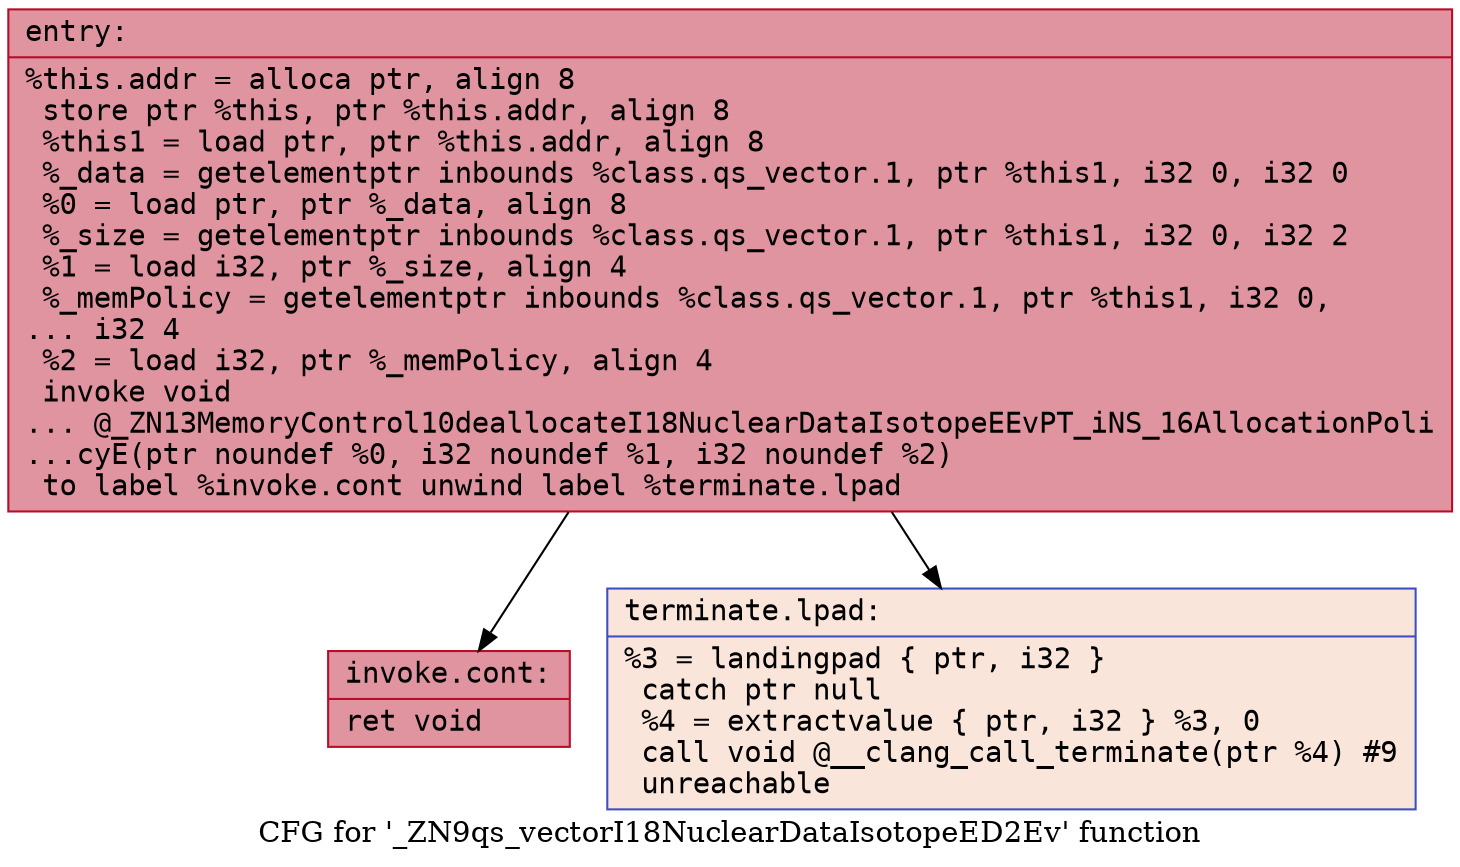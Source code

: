 digraph "CFG for '_ZN9qs_vectorI18NuclearDataIsotopeED2Ev' function" {
	label="CFG for '_ZN9qs_vectorI18NuclearDataIsotopeED2Ev' function";

	Node0x55cf633ef830 [shape=record,color="#b70d28ff", style=filled, fillcolor="#b70d2870" fontname="Courier",label="{entry:\l|  %this.addr = alloca ptr, align 8\l  store ptr %this, ptr %this.addr, align 8\l  %this1 = load ptr, ptr %this.addr, align 8\l  %_data = getelementptr inbounds %class.qs_vector.1, ptr %this1, i32 0, i32 0\l  %0 = load ptr, ptr %_data, align 8\l  %_size = getelementptr inbounds %class.qs_vector.1, ptr %this1, i32 0, i32 2\l  %1 = load i32, ptr %_size, align 4\l  %_memPolicy = getelementptr inbounds %class.qs_vector.1, ptr %this1, i32 0,\l... i32 4\l  %2 = load i32, ptr %_memPolicy, align 4\l  invoke void\l... @_ZN13MemoryControl10deallocateI18NuclearDataIsotopeEEvPT_iNS_16AllocationPoli\l...cyE(ptr noundef %0, i32 noundef %1, i32 noundef %2)\l          to label %invoke.cont unwind label %terminate.lpad\l}"];
	Node0x55cf633ef830 -> Node0x55cf633efca0[tooltip="entry -> invoke.cont\nProbability 100.00%" ];
	Node0x55cf633ef830 -> Node0x55cf633efd20[tooltip="entry -> terminate.lpad\nProbability 0.00%" ];
	Node0x55cf633efca0 [shape=record,color="#b70d28ff", style=filled, fillcolor="#b70d2870" fontname="Courier",label="{invoke.cont:\l|  ret void\l}"];
	Node0x55cf633efd20 [shape=record,color="#3d50c3ff", style=filled, fillcolor="#f4c5ad70" fontname="Courier",label="{terminate.lpad:\l|  %3 = landingpad \{ ptr, i32 \}\l          catch ptr null\l  %4 = extractvalue \{ ptr, i32 \} %3, 0\l  call void @__clang_call_terminate(ptr %4) #9\l  unreachable\l}"];
}
